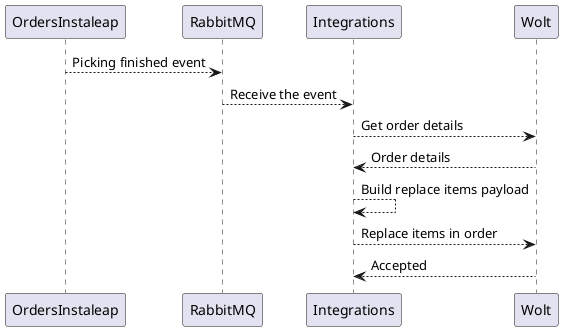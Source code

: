 @startuml


OrdersInstaleap --> RabbitMQ: Picking finished event 
RabbitMQ --> Integrations: Receive the event

Integrations --> Wolt: Get order details
Wolt --> Integrations: Order details

Integrations --> Integrations: Build replace items payload
Integrations --> Wolt: Replace items in order

Wolt --> Integrations: Accepted
@enduml